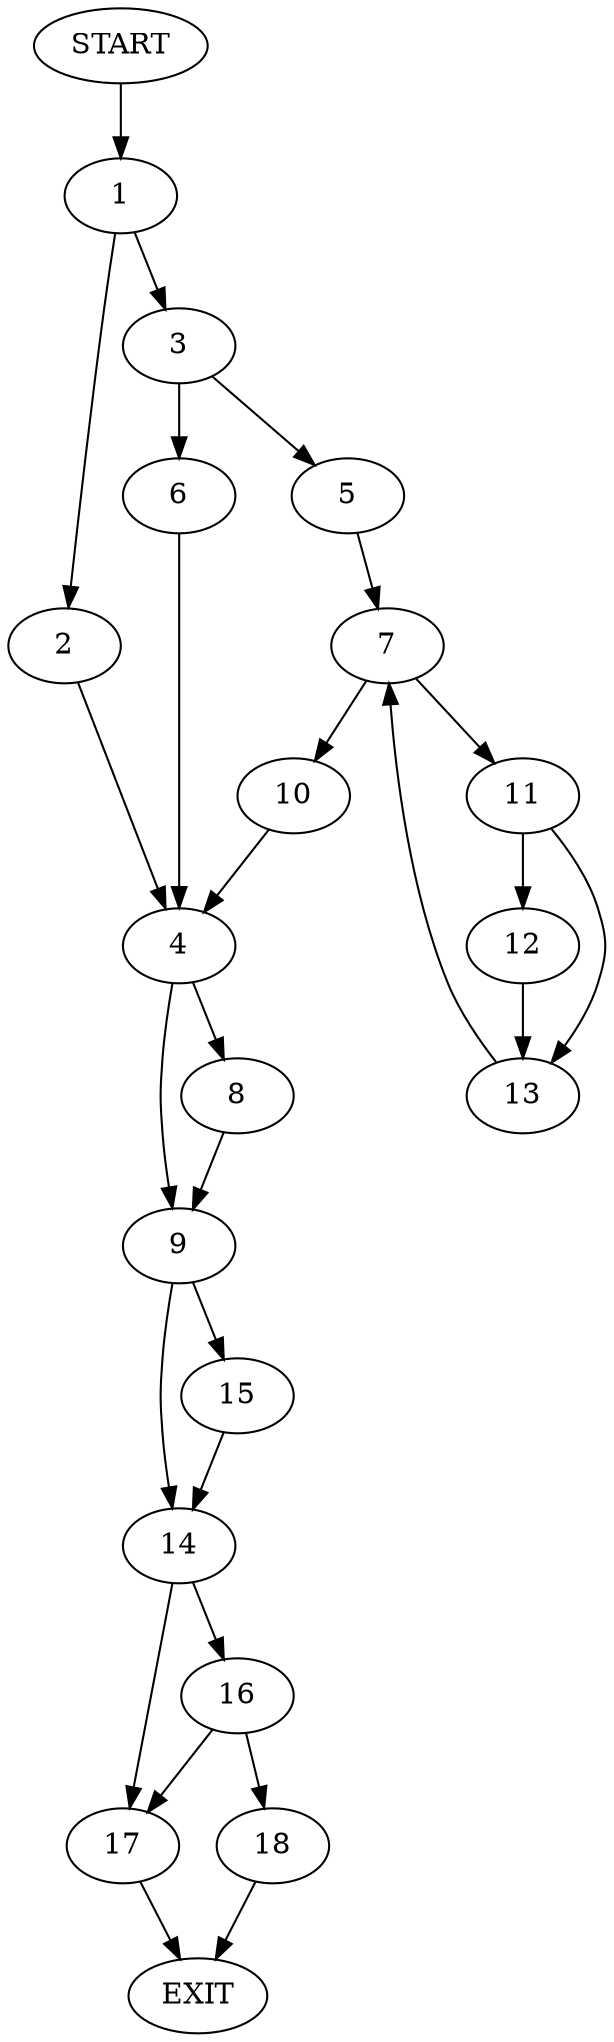 digraph {
0 [label="START"]
19 [label="EXIT"]
0 -> 1
1 -> 2
1 -> 3
2 -> 4
3 -> 5
3 -> 6
6 -> 4
5 -> 7
4 -> 8
4 -> 9
7 -> 10
7 -> 11
11 -> 12
11 -> 13
10 -> 4
13 -> 7
12 -> 13
9 -> 14
9 -> 15
8 -> 9
14 -> 16
14 -> 17
15 -> 14
17 -> 19
16 -> 18
16 -> 17
18 -> 19
}
